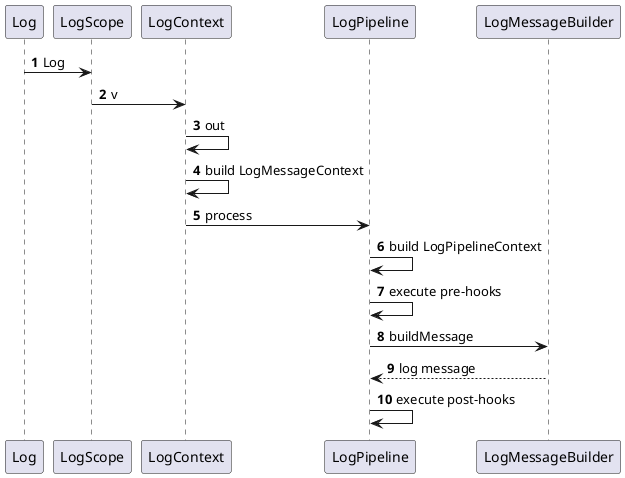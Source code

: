 @startuml
'https://plantuml.com/sequence-diagram

autonumber

Log -> LogScope: Log
LogScope -> LogContext: v
LogContext -> LogContext: out
LogContext -> LogContext: build LogMessageContext
LogContext -> LogPipeline : process
LogPipeline -> LogPipeline : build LogPipelineContext
LogPipeline -> LogPipeline : execute pre-hooks
LogPipeline -> LogMessageBuilder : buildMessage
return log message
LogPipeline -> LogPipeline : execute post-hooks

@enduml